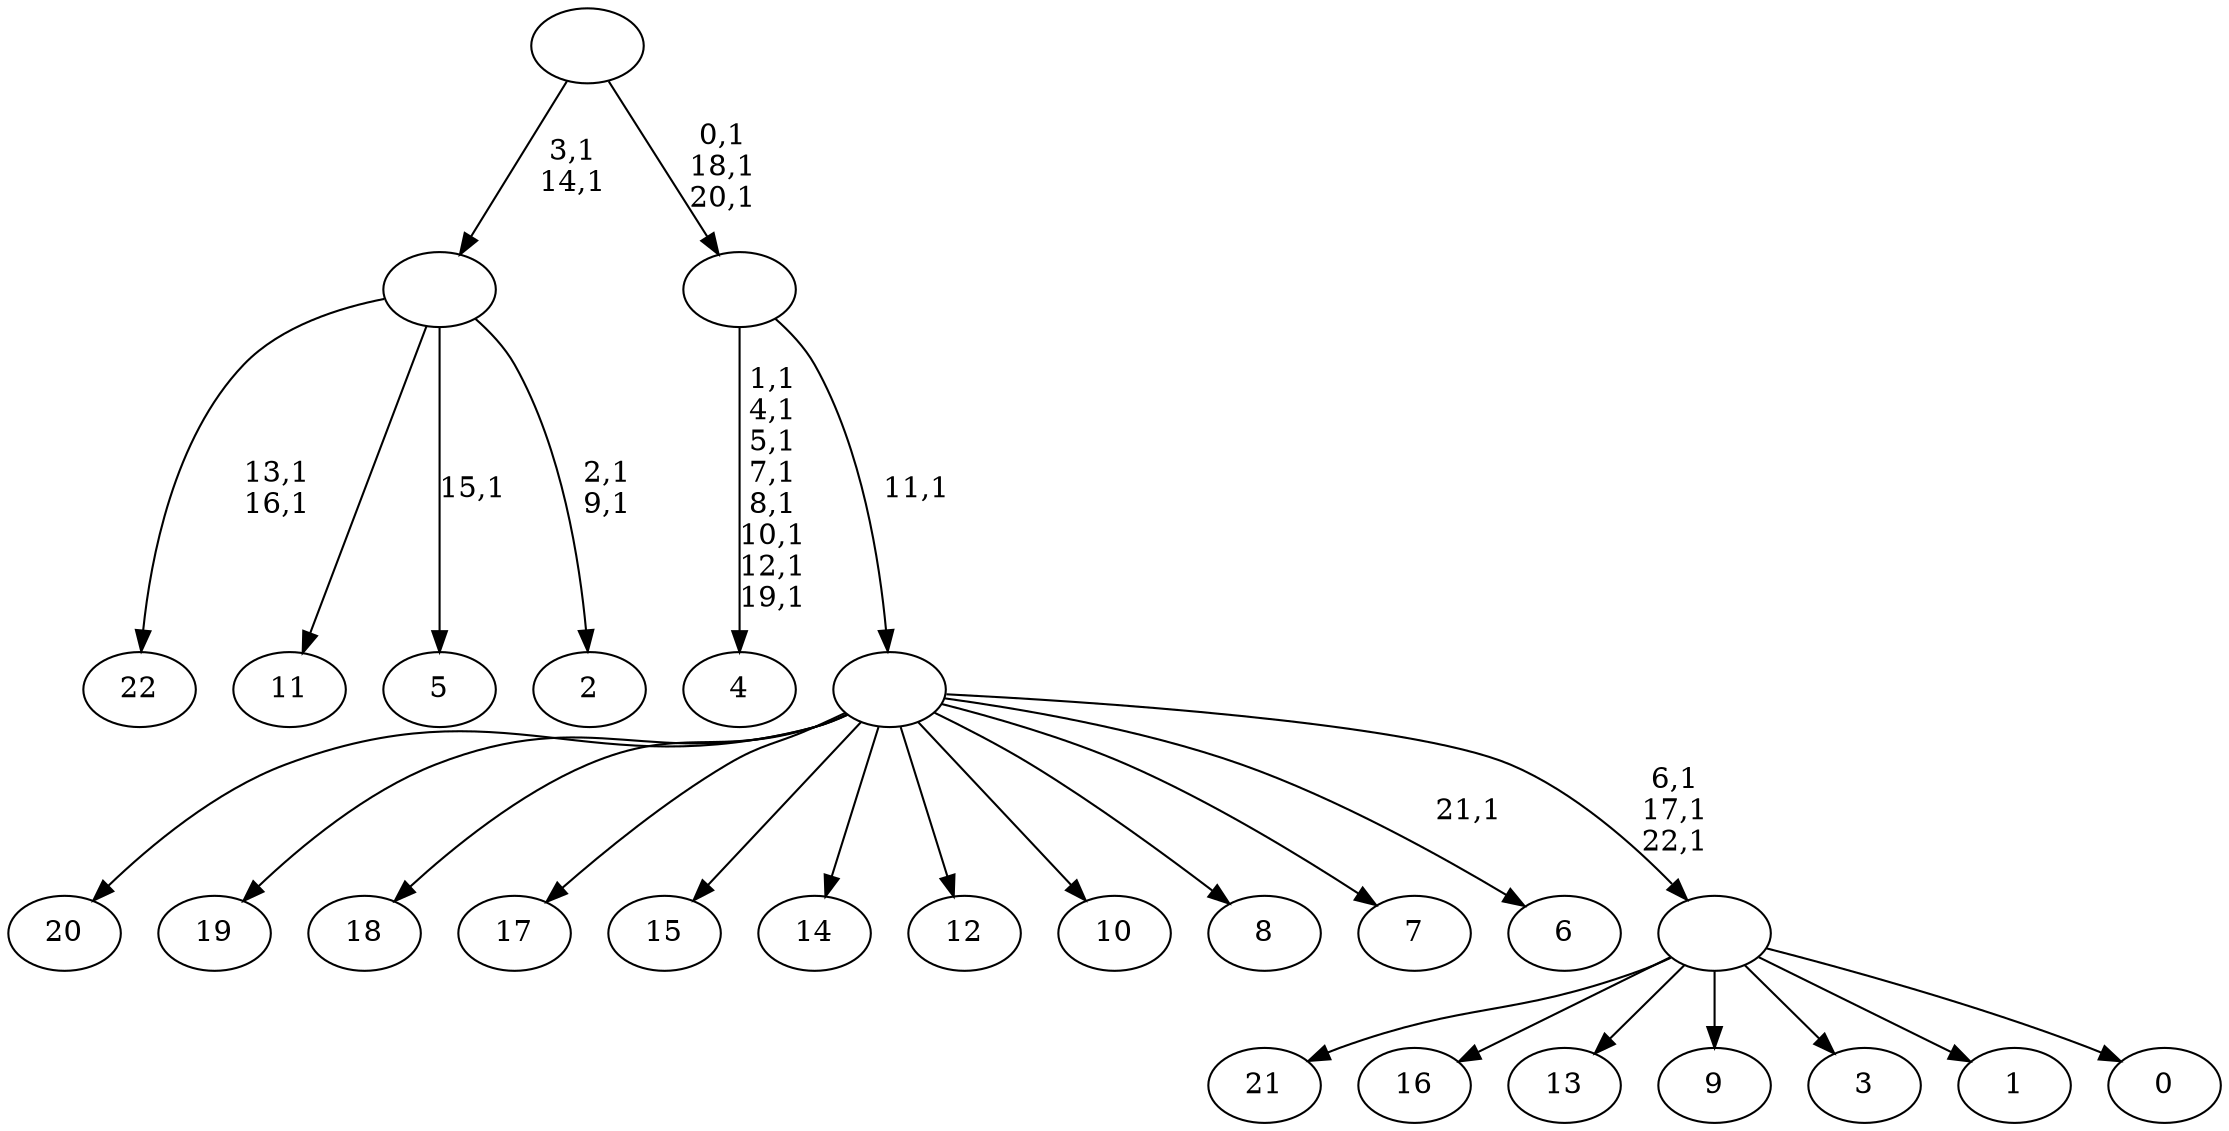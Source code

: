 digraph T {
	46 [label="22"]
	43 [label="21"]
	42 [label="20"]
	41 [label="19"]
	40 [label="18"]
	39 [label="17"]
	38 [label="16"]
	37 [label="15"]
	36 [label="14"]
	35 [label="13"]
	34 [label="12"]
	33 [label="11"]
	32 [label="10"]
	31 [label="9"]
	30 [label="8"]
	29 [label="7"]
	28 [label="6"]
	26 [label="5"]
	24 [label="4"]
	15 [label="3"]
	14 [label="2"]
	11 [label=""]
	9 [label="1"]
	8 [label="0"]
	7 [label=""]
	4 [label=""]
	3 [label=""]
	0 [label=""]
	11 -> 14 [label="2,1\n9,1"]
	11 -> 26 [label="15,1"]
	11 -> 46 [label="13,1\n16,1"]
	11 -> 33 [label=""]
	7 -> 43 [label=""]
	7 -> 38 [label=""]
	7 -> 35 [label=""]
	7 -> 31 [label=""]
	7 -> 15 [label=""]
	7 -> 9 [label=""]
	7 -> 8 [label=""]
	4 -> 7 [label="6,1\n17,1\n22,1"]
	4 -> 28 [label="21,1"]
	4 -> 42 [label=""]
	4 -> 41 [label=""]
	4 -> 40 [label=""]
	4 -> 39 [label=""]
	4 -> 37 [label=""]
	4 -> 36 [label=""]
	4 -> 34 [label=""]
	4 -> 32 [label=""]
	4 -> 30 [label=""]
	4 -> 29 [label=""]
	3 -> 24 [label="1,1\n4,1\n5,1\n7,1\n8,1\n10,1\n12,1\n19,1"]
	3 -> 4 [label="11,1"]
	0 -> 3 [label="0,1\n18,1\n20,1"]
	0 -> 11 [label="3,1\n14,1"]
}
